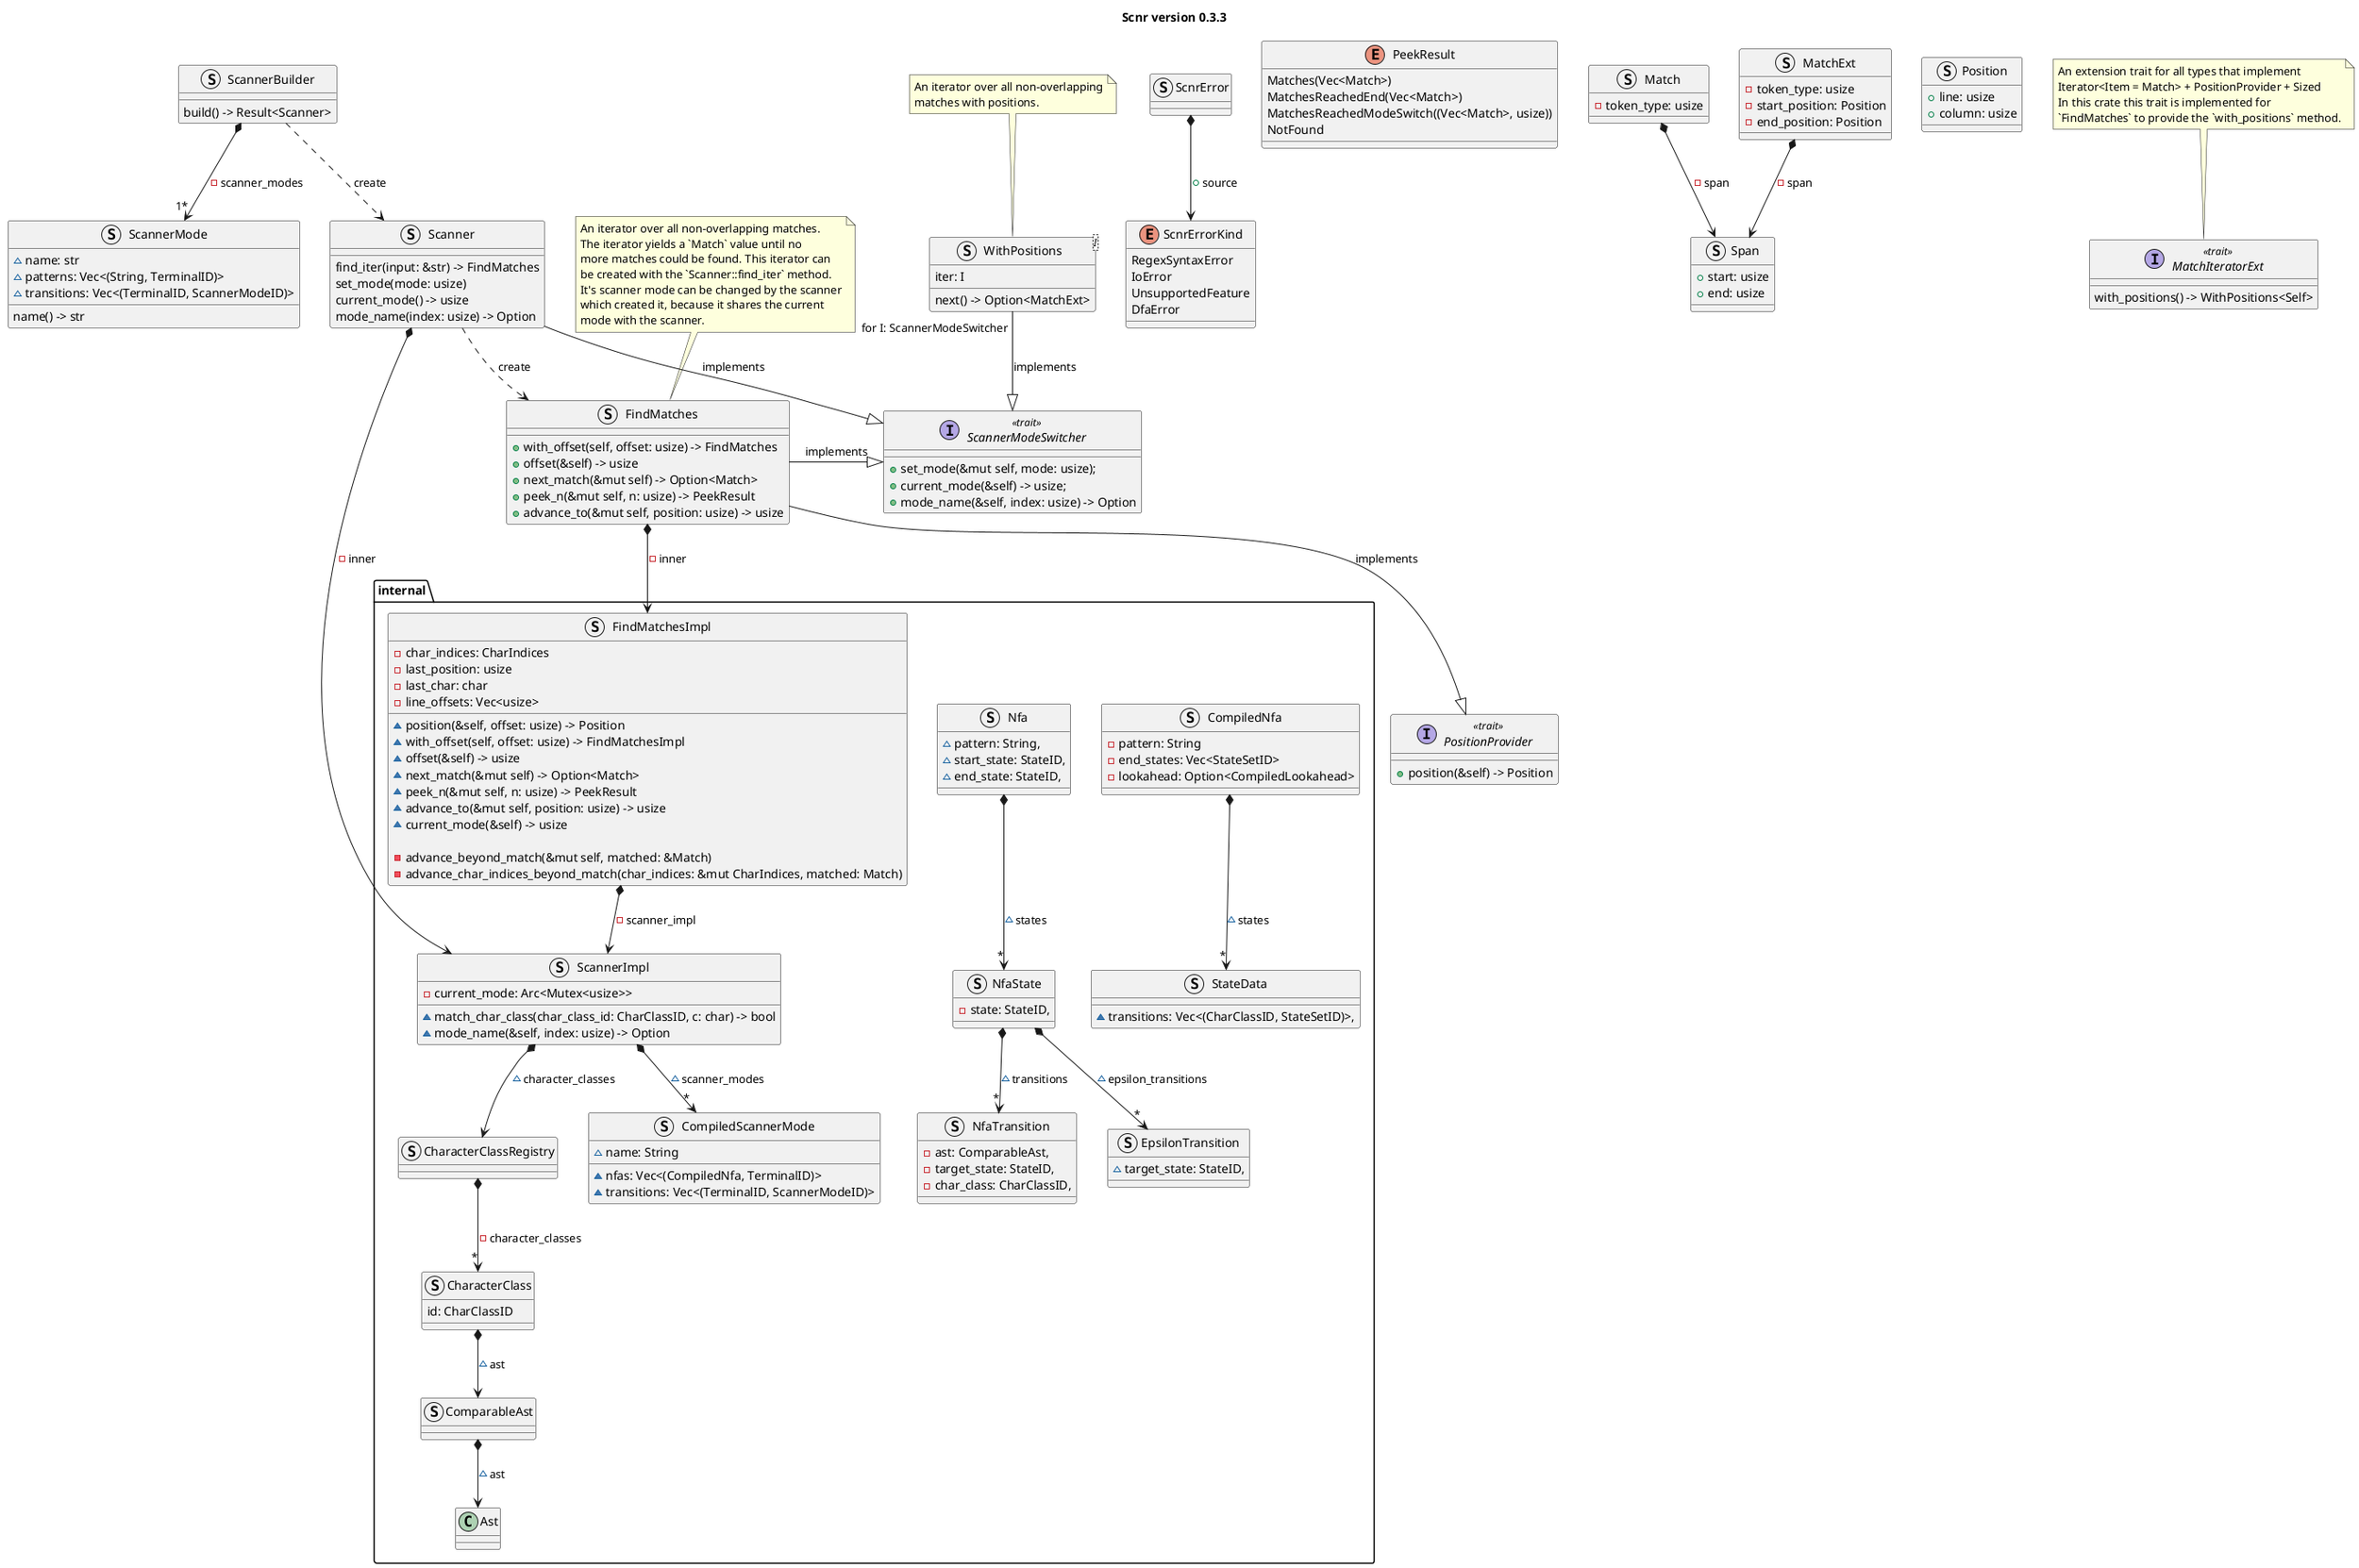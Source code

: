 @startuml

title Scnr version 0.3.3

struct ScnrError {
}

enum ScnrErrorKind {
    RegexSyntaxError
    IoError
    UnsupportedFeature
    DfaError

}

interface PositionProvider<<trait>> {
    + position(&self) -> Position
}

struct FindMatches {
    + with_offset(self, offset: usize) -> FindMatches
    + offset(&self) -> usize
    + next_match(&mut self) -> Option<Match>
    + peek_n(&mut self, n: usize) -> PeekResult
    + advance_to(&mut self, position: usize) -> usize
}

enum PeekResult {
    {field} Matches(Vec<Match>)
    {field} MatchesReachedEnd(Vec<Match>)
    {field} MatchesReachedModeSwitch((Vec<Match>, usize))
    NotFound
}

struct Match {
    - token_type: usize
}

struct MatchExt {
    - token_type: usize
    - start_position: Position
    - end_position: Position
}

struct Position {
    + line: usize
    + column: usize
}

struct Span {
    + start: usize
    + end: usize
}

struct ScannerMode {
    ~ name: str
    {field} ~ patterns: Vec<(String, TerminalID)>
    {field} ~ transitions: Vec<(TerminalID, ScannerModeID)>
    name() -> str
}

struct ScannerBuilder {
    build() -> Result<Scanner>
}

interface ScannerModeSwitcher<<trait>> {
    + set_mode(&mut self, mode: usize);
    + current_mode(&self) -> usize;
    + mode_name(&self, index: usize) -> Option<&str>
}

struct Scanner {
    find_iter(input: &str) -> FindMatches
    set_mode(mode: usize)
    current_mode() -> usize
    mode_name(index: usize) -> Option<&str>
}

struct WithPositions<I> {
    iter: I
    next() -> Option<MatchExt>
}

interface MatchIteratorExt<<trait>> {
    with_positions() -> WithPositions<Self>
}

package internal {
    struct FindMatchesImpl {
        - char_indices: CharIndices
        - last_position: usize
        - last_char: char
        - line_offsets: Vec<usize>

        ~ position(&self, offset: usize) -> Position
        ~ with_offset(self, offset: usize) -> FindMatchesImpl
        ~ offset(&self) -> usize
        ~ next_match(&mut self) -> Option<Match>
        ~ peek_n(&mut self, n: usize) -> PeekResult
        ~ advance_to(&mut self, position: usize) -> usize
        ~ current_mode(&self) -> usize

        - advance_beyond_match(&mut self, matched: &Match)
        - advance_char_indices_beyond_match(char_indices: &mut CharIndices, matched: Match)

    }
    struct ScannerImpl {
        - current_mode: Arc<Mutex<usize>>
        ~ match_char_class(char_class_id: CharClassID, c: char) -> bool
        ~ mode_name(&self, index: usize) -> Option<&str>
    }
    struct CharacterClassRegistry {
    }
    struct CharacterClass {
        id: CharClassID
    }
    struct ComparableAst {
    }
    struct NfaState {
        - state: StateID,
    }
    struct NfaTransition {
        - ast: ComparableAst,
        - target_state: StateID,
        - char_class: CharClassID,
    }
    struct CompiledScannerMode {
        ~ name: String
        ~ nfas: Vec<(CompiledNfa, TerminalID)>
        ~ transitions: Vec<(TerminalID, ScannerModeID)>
    }
    struct CompiledNfa {
        {field} - pattern: String
        {field} - end_states: Vec<StateSetID>
        {field} - lookahead: Option<CompiledLookahead>
    }
    struct StateData {
        ~ transitions: Vec<(CharClassID, StateSetID)>,
    }
    struct Nfa {
        ~ pattern: String,
        ~ start_state: StateID,
        ~ end_state: StateID,
    }
    struct EpsilonTransition {
        ~ target_state: StateID,
    }


    FindMatchesImpl *--> ScannerImpl: - scanner_impl

    ScannerImpl *--> CharacterClassRegistry: ~ character_classes
    ScannerImpl *--> "*" CompiledScannerMode: ~ scanner_modes

    CharacterClassRegistry *--> "*" CharacterClass: - character_classes

    CharacterClass *--> ComparableAst: ~ ast

    ComparableAst *--> Ast: ~ ast

    Nfa *--> "*" NfaState: ~ states

    NfaState *--> "*" NfaTransition: ~ transitions
    NfaState *--> "*" EpsilonTransition: ~ epsilon_transitions

    CompiledNfa *--> "*" StateData: ~ states

}


ScnrError *--> ScnrErrorKind: + source

FindMatches *--> internal.FindMatchesImpl: - inner
FindMatches --|> PositionProvider: implements
FindMatches -|> ScannerModeSwitcher: implements

Match *--> Span: - span

MatchExt *--> Span: - span

ScannerBuilder ..> Scanner: create
ScannerBuilder *--> "1*" ScannerMode: - scanner_modes

Scanner *--> internal.ScannerImpl: - inner
Scanner -|> ScannerModeSwitcher: implements
Scanner ..> FindMatches: create

WithPositions "for I: ScannerModeSwitcher" --|> ScannerModeSwitcher: implements

note top of FindMatches
    An iterator over all non-overlapping matches.
    The iterator yields a `Match` value until no
    more matches could be found. This iterator can
    be created with the `Scanner::find_iter` method.
    It's scanner mode can be changed by the scanner
    which created it, because it shares the current
    mode with the scanner.
end note

note top of WithPositions
    An iterator over all non-overlapping
    matches with positions.
end note

note top of MatchIteratorExt
    An extension trait for all types that implement
    Iterator<Item = Match> + PositionProvider + Sized
    In this crate this trait is implemented for
    `FindMatches` to provide the `with_positions` method.
end note

@enduml